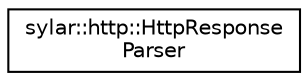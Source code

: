 digraph "类继承关系图"
{
 // LATEX_PDF_SIZE
  edge [fontname="Helvetica",fontsize="10",labelfontname="Helvetica",labelfontsize="10"];
  node [fontname="Helvetica",fontsize="10",shape=record];
  rankdir="LR";
  Node0 [label="sylar::http::HttpResponse\lParser",height=0.2,width=0.4,color="black", fillcolor="white", style="filled",URL="$classsylar_1_1http_1_1HttpResponseParser.html",tooltip="Http响应解析结构体"];
}
